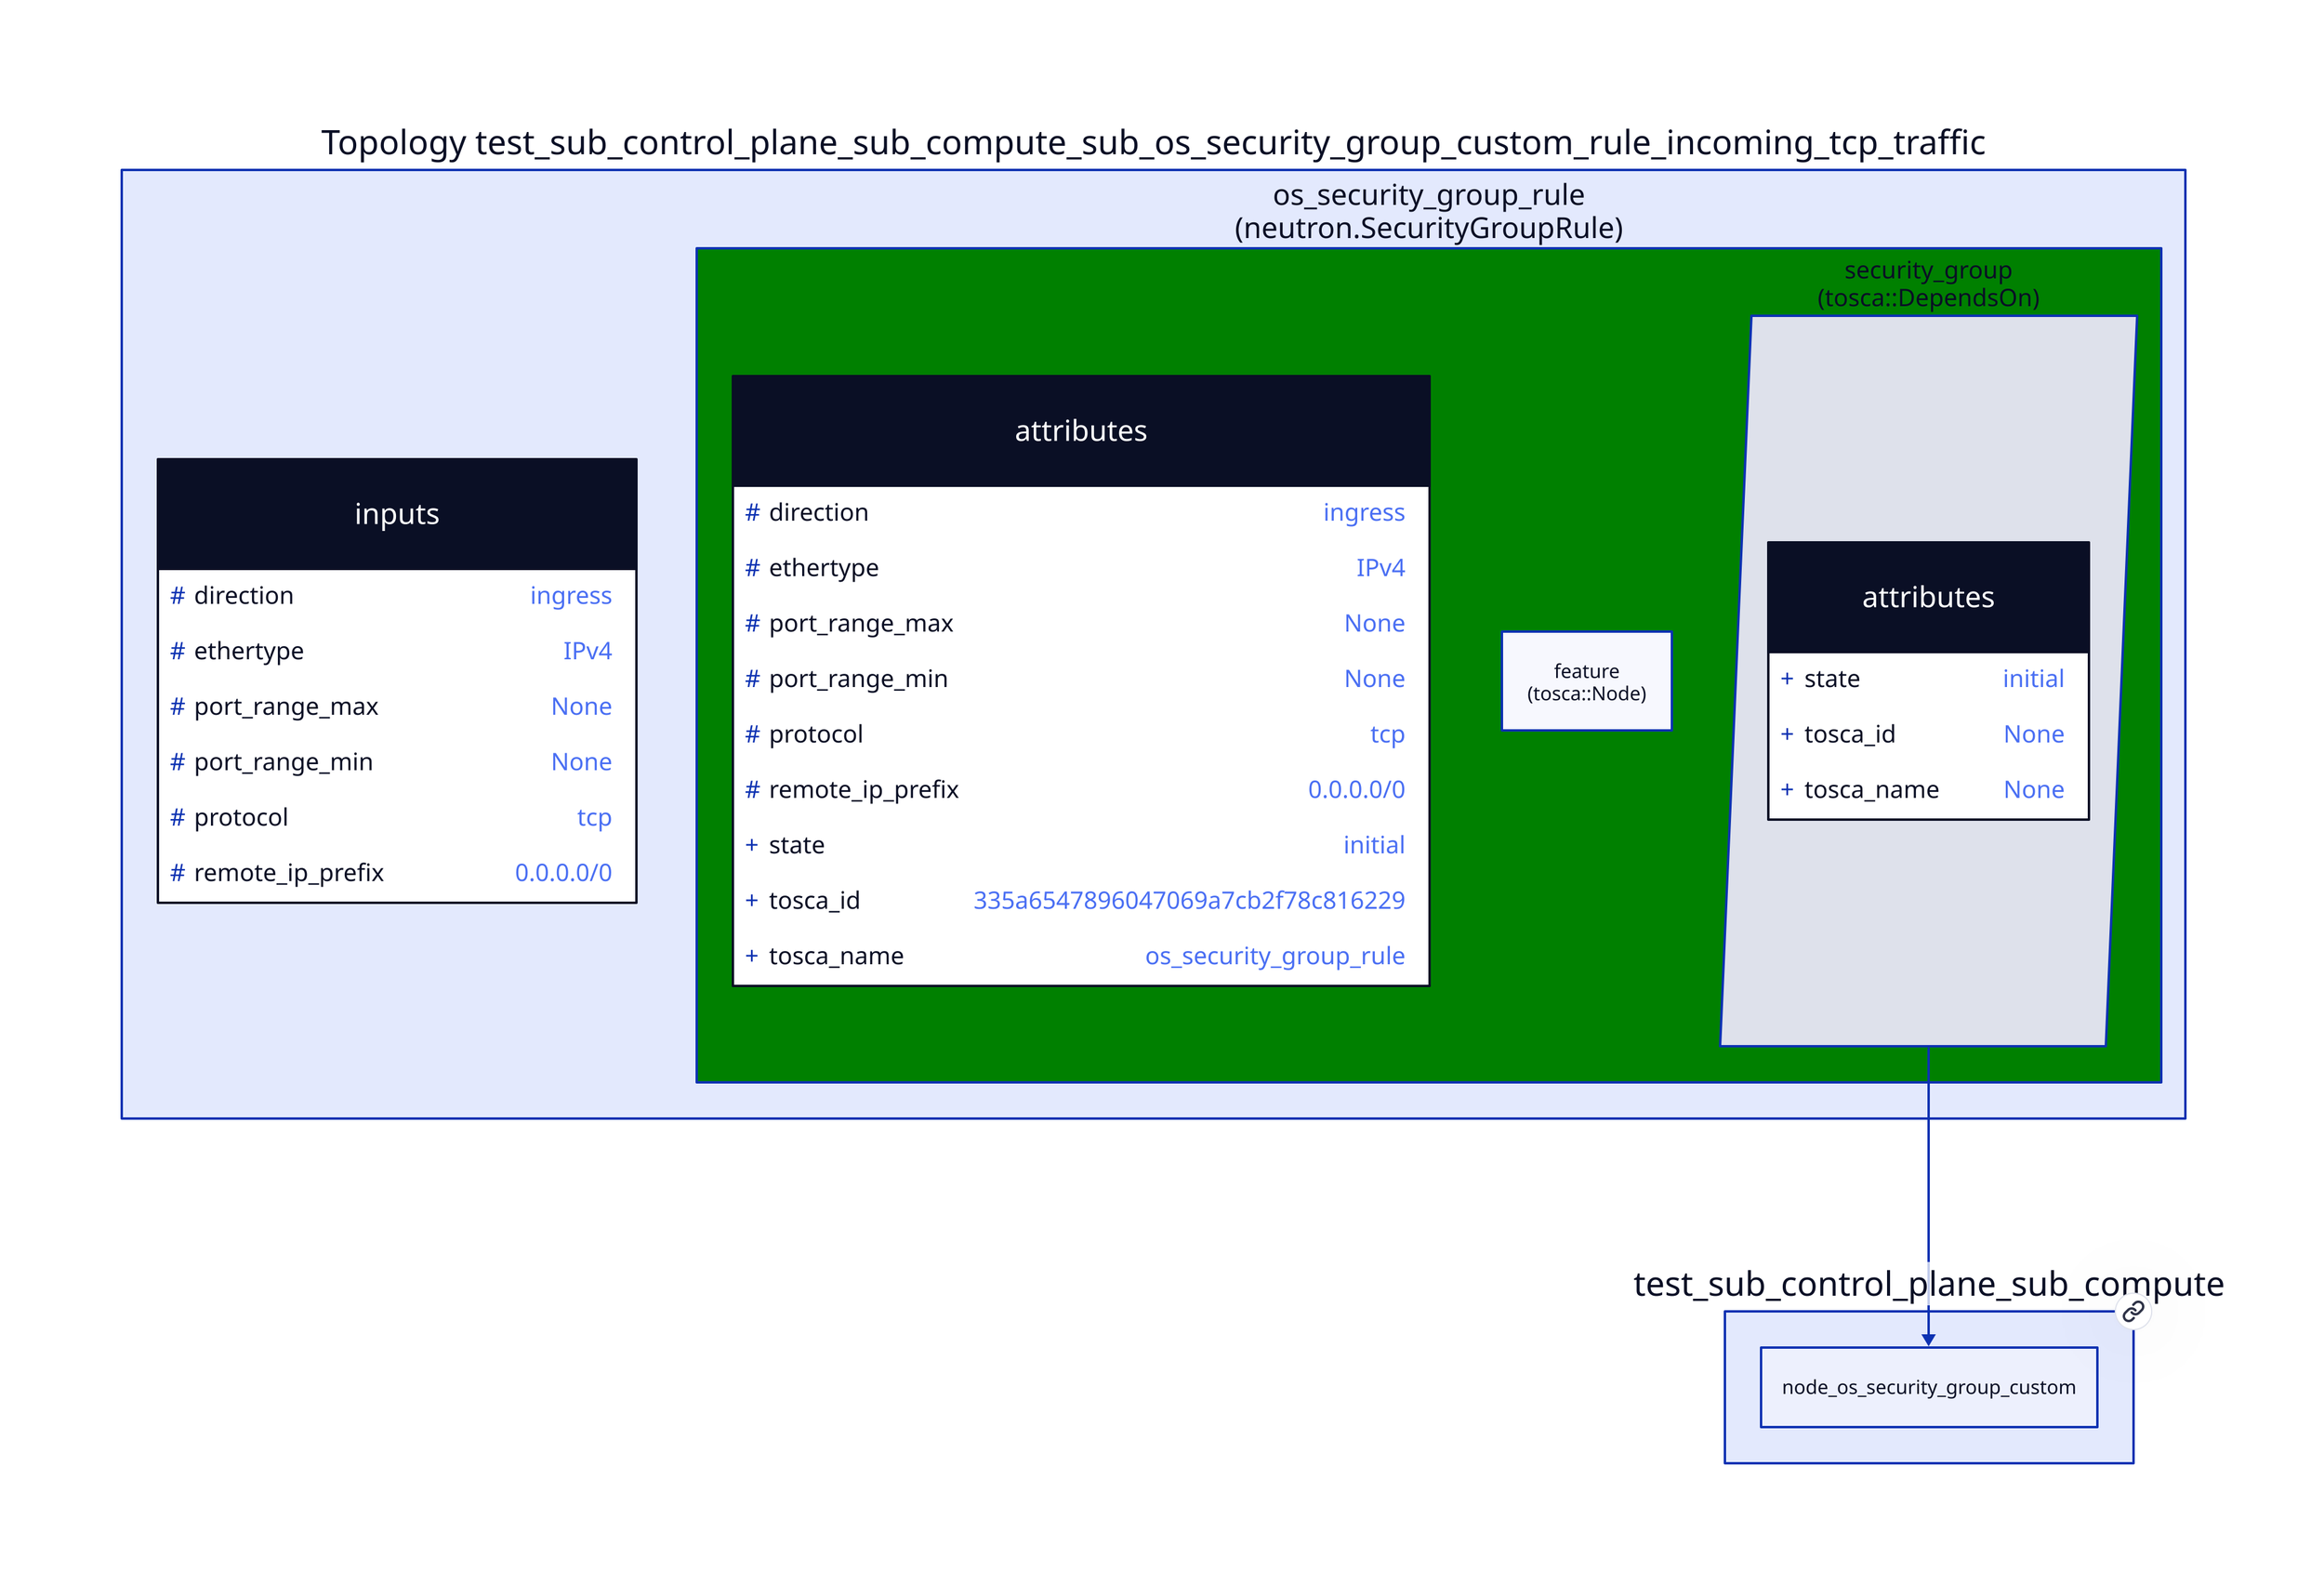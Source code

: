 
  test_sub_control_plane_sub_compute_sub_os_security_group_custom_rule_incoming_tcp_traffic: "Topology test_sub_control_plane_sub_compute_sub_os_security_group_custom_rule_incoming_tcp_traffic" {
  
  inputs {
    shape: class
  
    \#direction: "ingress"
    
    \#ethertype: "IPv4"
    
    \#port_range_max: "None"
    
    \#port_range_min: "None"
    
    \#protocol: "tcp"
    
    \#remote_ip_prefix: "0.0.0.0/0"
    
  }
  
  node_os_security_group_rule: "os_security_group_rule\n(neutron.SecurityGroupRule)" {
  
    style { fill: green }
    
  attributes {
    shape: class
  
    \#direction: "ingress"
    
    \#ethertype: "IPv4"
    
    \#port_range_max: "None"
    
    \#port_range_min: "None"
    
    \#protocol: "tcp"
    
    \#remote_ip_prefix: "0.0.0.0/0"
    
    +state: "initial"
    
    +tosca_id: "335a6547896047069a7cb2f78c816229"
    
    +tosca_name: "os_security_group_rule"
    
  }
  
  feature: "feature\n(tosca::Node)" {
  
  }
  
  rel_security_group: "security_group\n(tosca::DependsOn)" {
    shape: parallelogram
  
  attributes {
    shape: class
  
    +state: "initial"
    
    +tosca_id: "None"
    
    +tosca_name: "None"
    
  }
  
  }
  
  }
  
  }
  
      test_sub_control_plane_sub_compute { link: "./test_sub_control_plane_sub_compute.svg" }
      test_sub_control_plane_sub_compute_sub_os_security_group_custom_rule_incoming_tcp_traffic.node_os_security_group_rule.rel_security_group -> test_sub_control_plane_sub_compute.node_os_security_group_custom
      